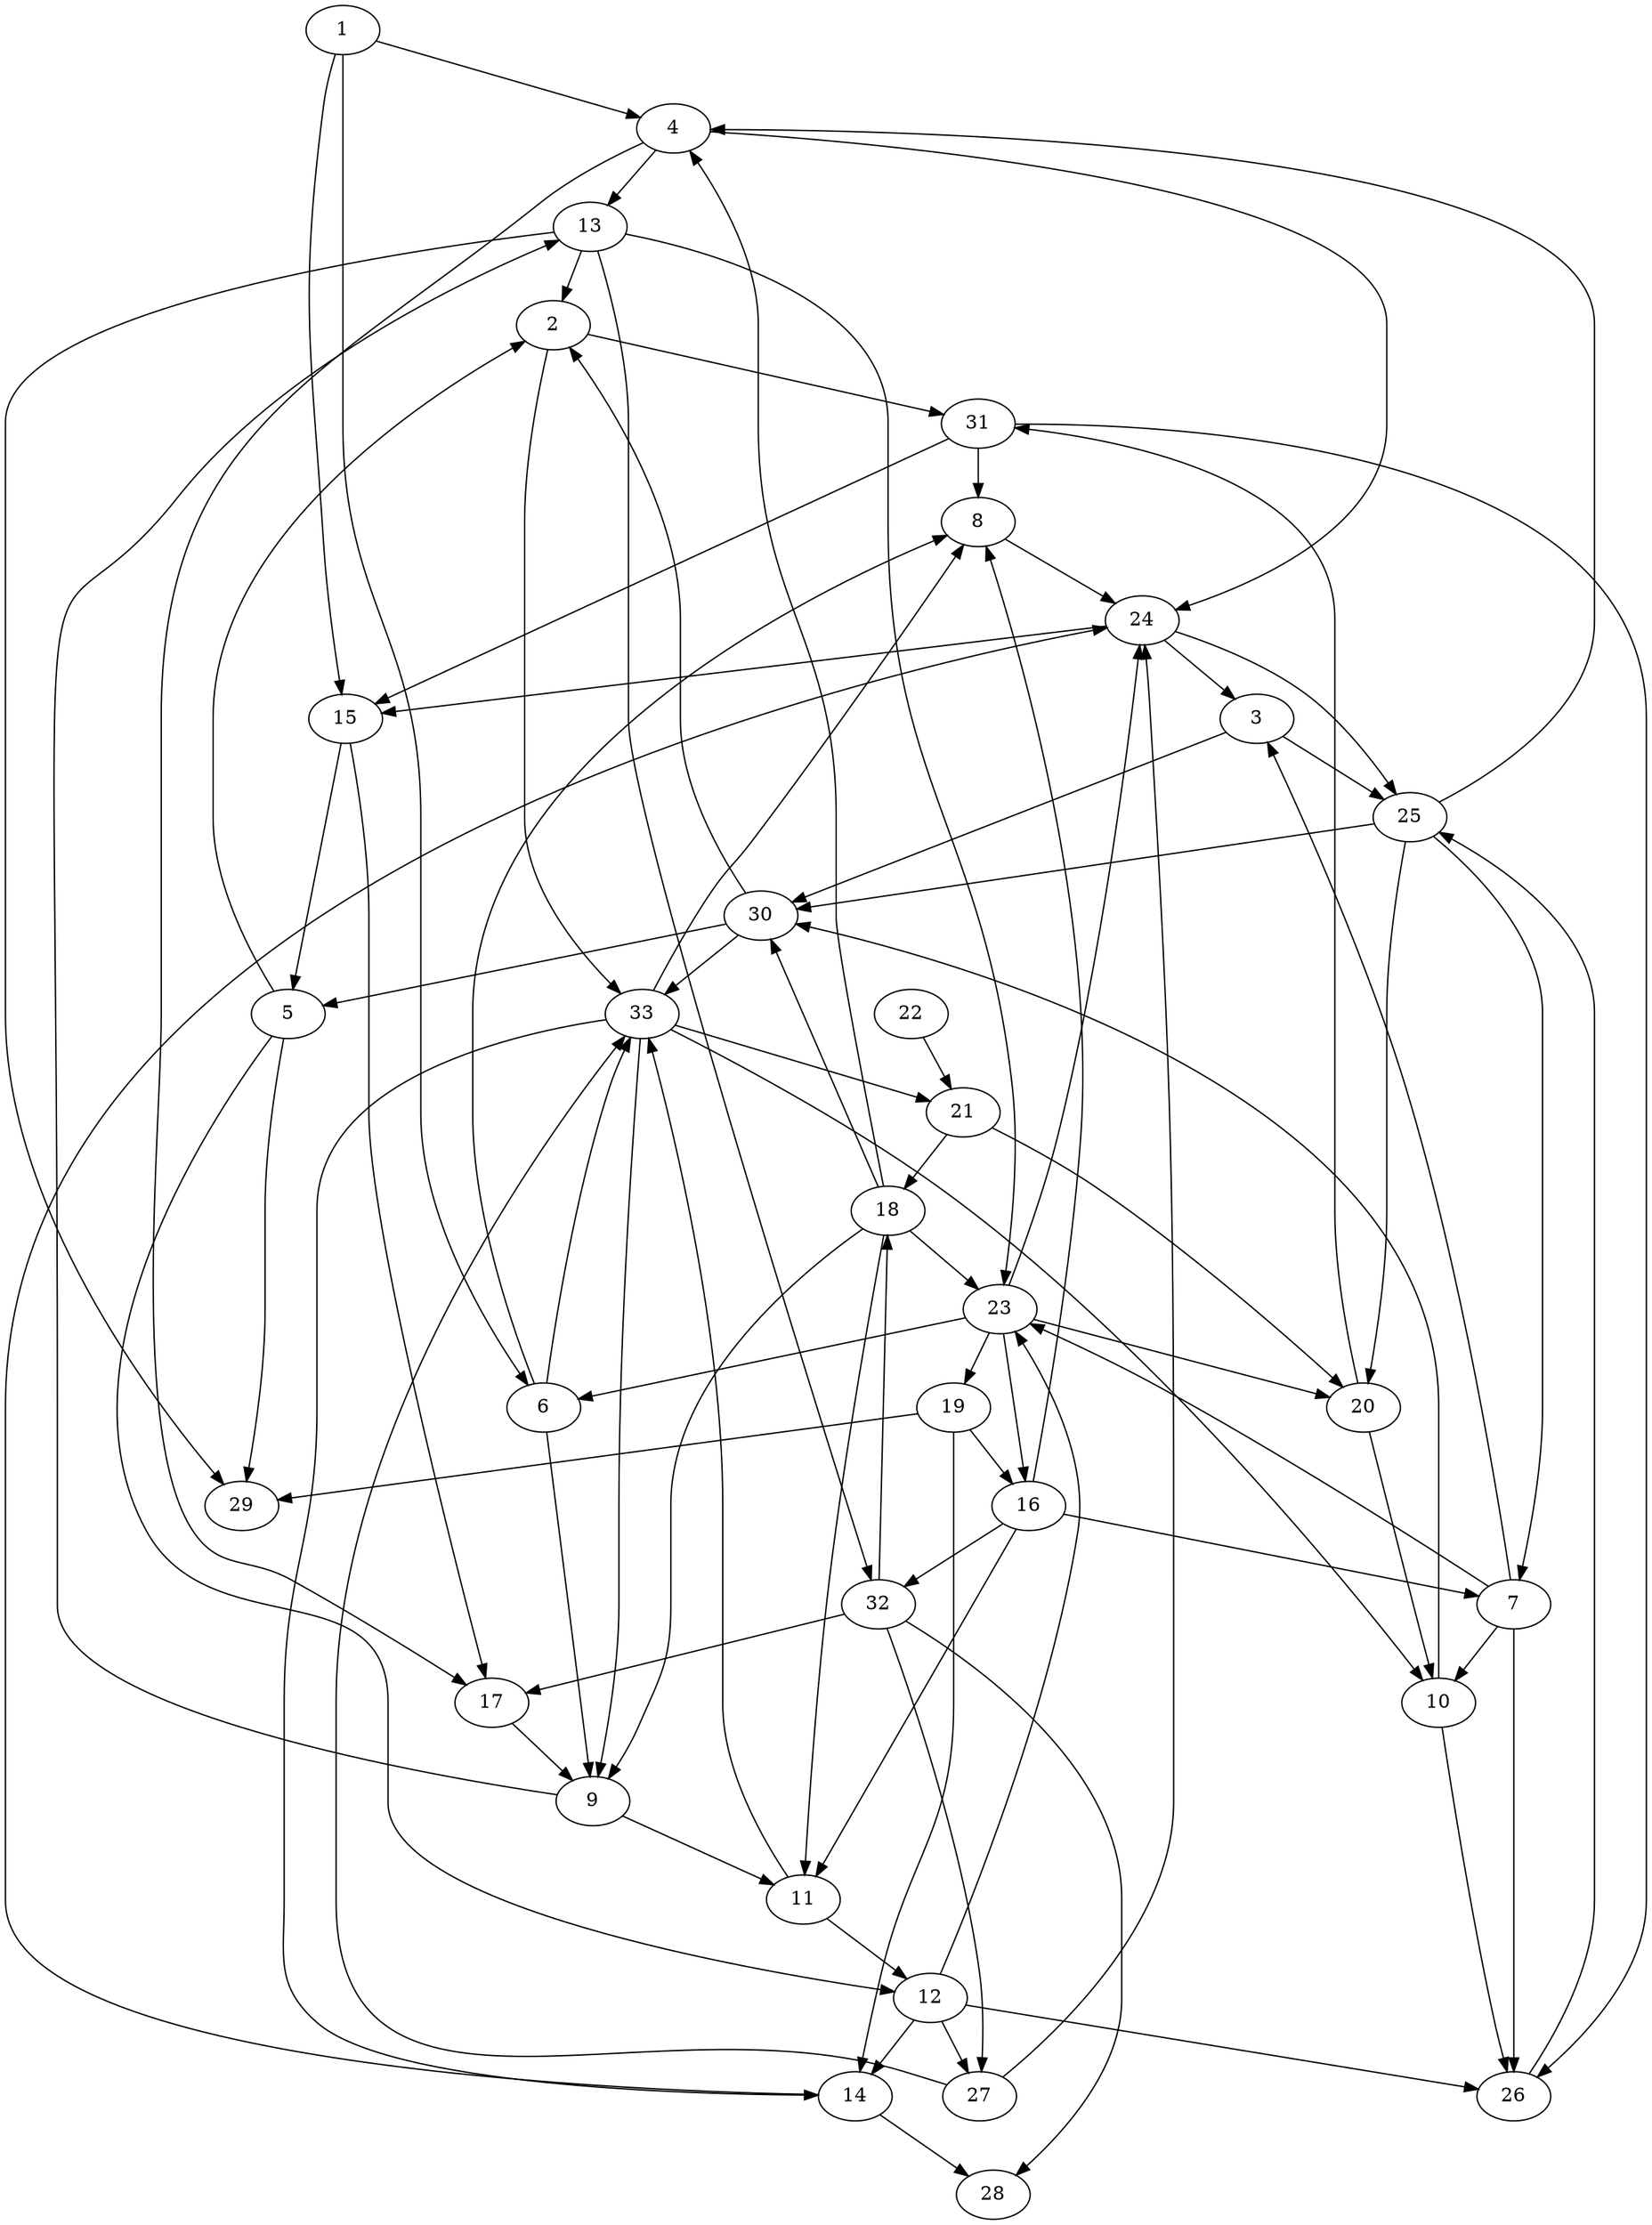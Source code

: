 digraph g
{
1;2;3;4;5;6;7;8;9;10;11;12;13;14;15;16;17;18;19;20;21;22;23;24;25;26;27;28;29;30;31;32;33;
1->4;
1->15;
1->6;
5->2;
2->33;
30->2;
2->31;
13->2;
3->30;
3->25;
24->3;
7->3;
25->4;
4->17;
4->24;
4->13;
18->4;
5->29;
30->5;
15->5;
5->12;
6->9;
6->8;
6->33;
23->6;
25->7;
7->10;
7->26;
7->23;
16->7;
8->24;
33->8;
16->8;
31->8;
9->13;
18->9;
9->11;
17->9;
33->9;
10->30;
10->26;
33->10;
20->10;
11->33;
18->11;
11->12;
16->11;
12->26;
12->23;
12->14;
12->27;
13->32;
13->29;
13->23;
19->14;
14->24;
33->14;
14->28;
31->15;
24->15;
15->17;
23->16;
19->16;
16->32;
32->17;
18->23;
21->18;
18->30;
32->18;
19->29;
23->19;
25->20;
21->20;
23->20;
20->31;
22->21;
33->21;
23->24;
24->25;
27->24;
25->30;
26->25;
31->26;
32->27;
27->33;
32->28;
30->33;
}